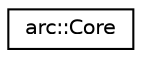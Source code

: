 digraph "Graphical Class Hierarchy"
{
 // LATEX_PDF_SIZE
  edge [fontname="Helvetica",fontsize="10",labelfontname="Helvetica",labelfontsize="10"];
  node [fontname="Helvetica",fontsize="10",shape=record];
  rankdir="LR";
  Node0 [label="arc::Core",height=0.2,width=0.4,color="black", fillcolor="white", style="filled",URL="$classarc_1_1Core.html",tooltip="Bridge between a game library and a display library."];
}
